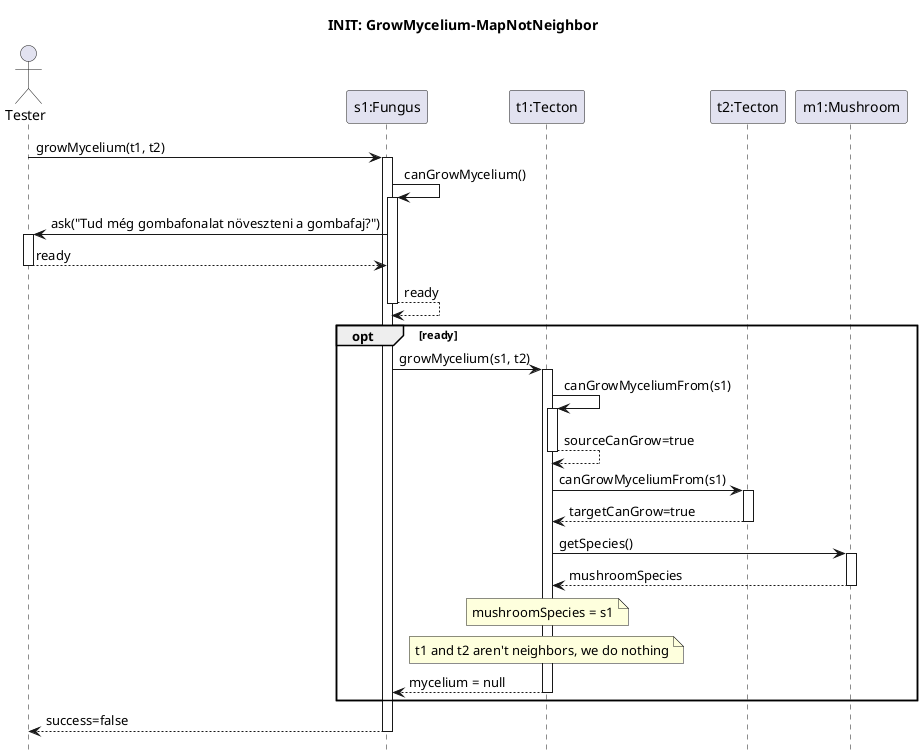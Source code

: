@startuml grow-mycelium-success
hide footbox

title INIT: GrowMycelium-MapNotNeighbor

actor Tester
participant "s1:Fungus" as species
participant "t1:Tecton" as source
participant "t2:Tecton" as target
participant "m1:Mushroom" as m1


Tester -> species : growMycelium(t1, t2)
activate species

species -> species : canGrowMycelium()
activate species

Tester <- species : ask("Tud még gombafonalat növeszteni a gombafaj?")
activate Tester
return ready

return ready

opt ready

    species -> source : growMycelium(s1, t2)
    activate source
        source -> source : canGrowMyceliumFrom(s1)
        activate source
        return sourceCanGrow=true

        source -> target : canGrowMyceliumFrom(s1)
        activate target
        return targetCanGrow=true

        source -> m1 : getSpecies()
        activate m1
        return mushroomSpecies
        note over source: mushroomSpecies = s1
        
        note over source: t1 and t2 aren't neighbors, we do nothing

    return mycelium = null
end
return success=false
@enduml